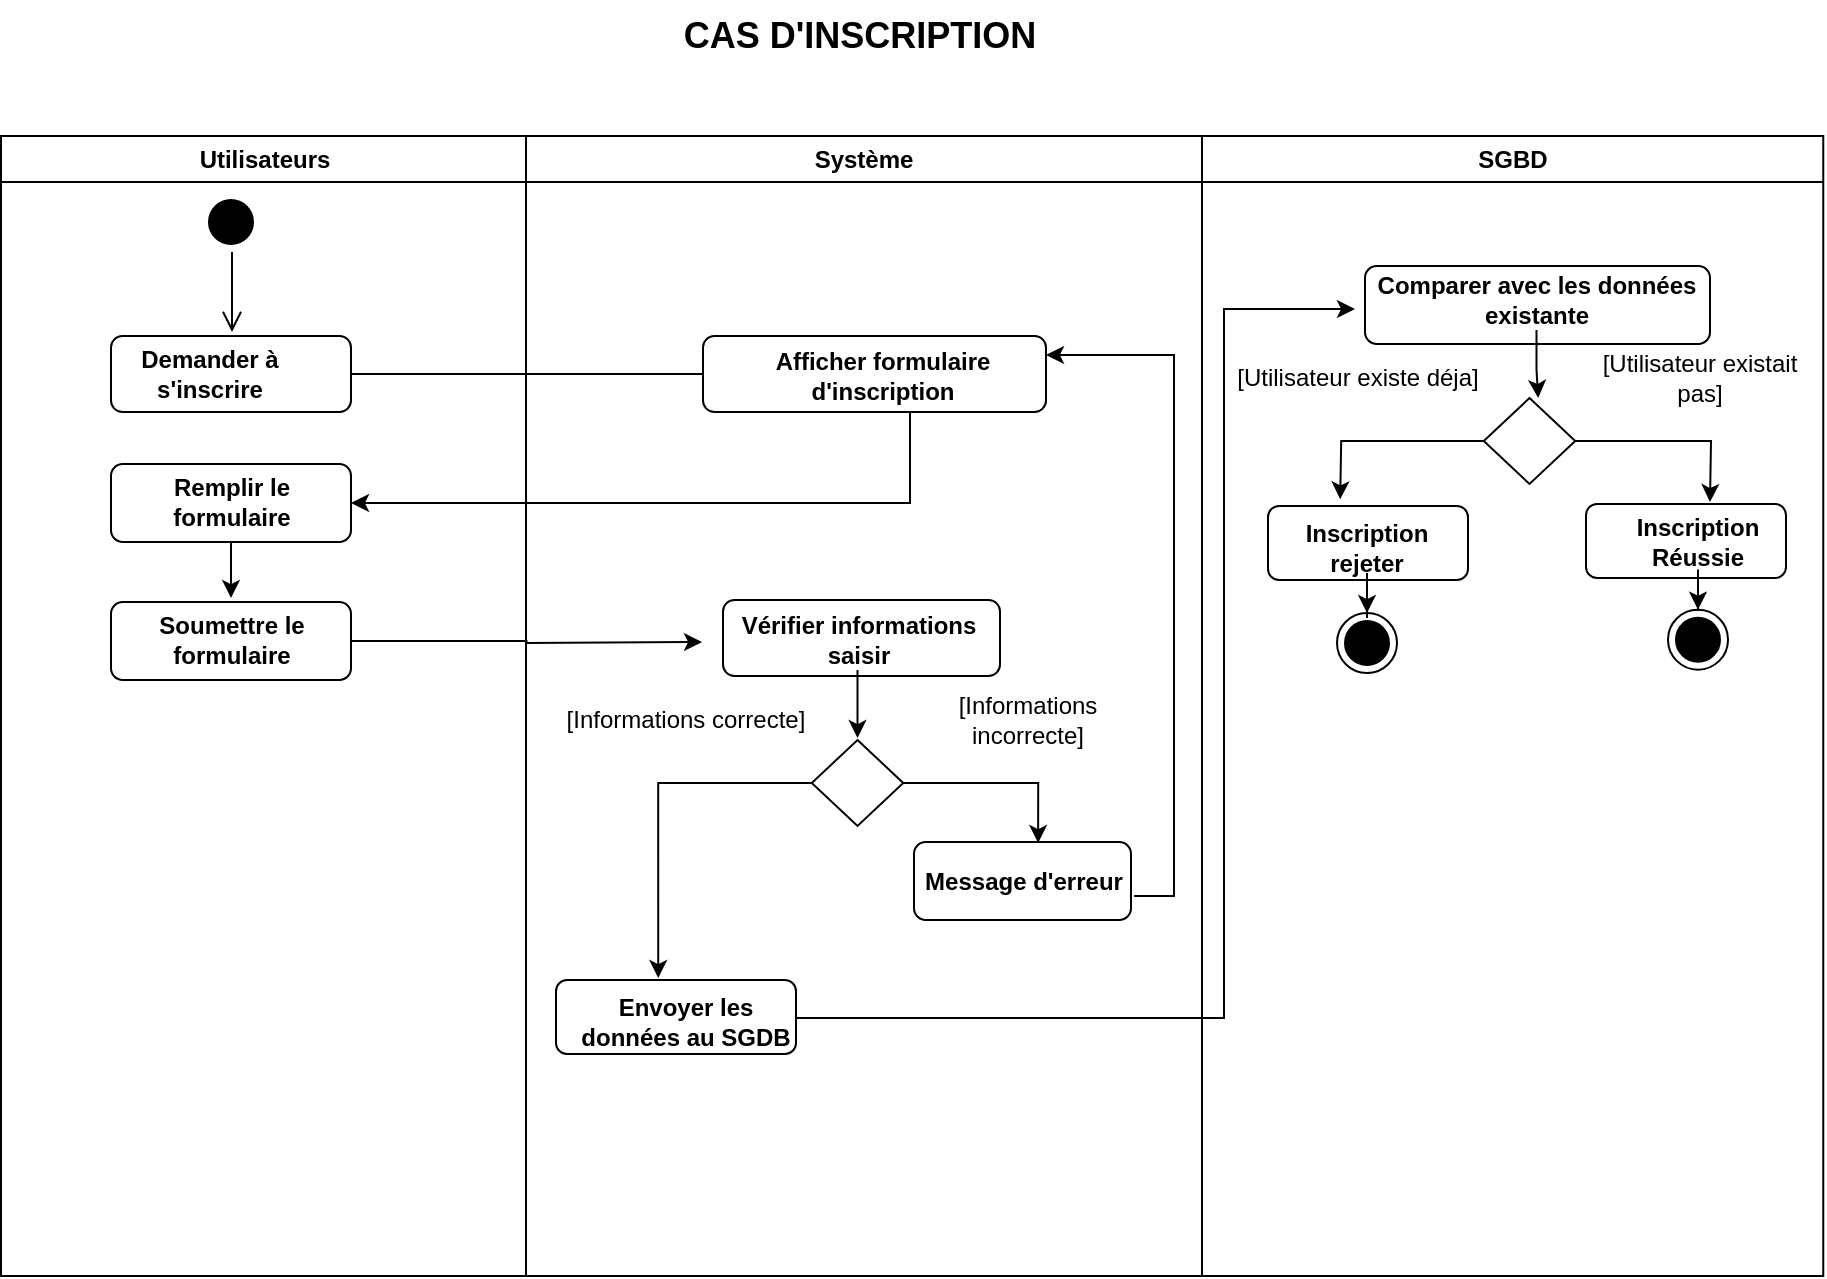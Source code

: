 <mxfile version="26.2.14">
  <diagram name="Page-1" id="e7e014a7-5840-1c2e-5031-d8a46d1fe8dd">
    <mxGraphModel dx="1222" dy="733" grid="0" gridSize="10" guides="1" tooltips="1" connect="1" arrows="1" fold="1" page="1" pageScale="1" pageWidth="1169" pageHeight="826" background="none" math="0" shadow="0">
      <root>
        <mxCell id="0" />
        <mxCell id="1" parent="0" />
        <mxCell id="2" value="Utilisateurs" style="swimlane;whiteSpace=wrap;movable=1;resizable=1;rotatable=1;deletable=1;editable=1;locked=0;connectable=1;" parent="1" vertex="1">
          <mxGeometry x="164.5" y="128" width="262.5" height="570" as="geometry" />
        </mxCell>
        <mxCell id="5" value="" style="ellipse;shape=startState;fillColor=#000000;strokeColor=#000000;" parent="2" vertex="1">
          <mxGeometry x="100" y="28" width="30" height="30" as="geometry" />
        </mxCell>
        <mxCell id="6" value="" style="edgeStyle=elbowEdgeStyle;elbow=horizontal;verticalAlign=bottom;endArrow=open;endSize=8;strokeColor=#000000;endFill=1;rounded=0" parent="2" source="5" edge="1">
          <mxGeometry x="100" y="40" as="geometry">
            <mxPoint x="115.5" y="98" as="targetPoint" />
          </mxGeometry>
        </mxCell>
        <mxCell id="aJgPdssfd5ZBFopepQbS-44" style="edgeStyle=orthogonalEdgeStyle;rounded=0;orthogonalLoop=1;jettySize=auto;html=1;" parent="2" source="aJgPdssfd5ZBFopepQbS-41" edge="1">
          <mxGeometry relative="1" as="geometry">
            <mxPoint x="364.417" y="119" as="targetPoint" />
          </mxGeometry>
        </mxCell>
        <mxCell id="aJgPdssfd5ZBFopepQbS-41" value="" style="rounded=1;whiteSpace=wrap;html=1;" parent="2" vertex="1">
          <mxGeometry x="55" y="100" width="120" height="38" as="geometry" />
        </mxCell>
        <mxCell id="aJgPdssfd5ZBFopepQbS-42" value="&lt;b&gt;Demander à s&#39;inscrire&lt;/b&gt;" style="text;html=1;align=center;verticalAlign=middle;whiteSpace=wrap;rounded=0;" parent="2" vertex="1">
          <mxGeometry x="63" y="104" width="82" height="30" as="geometry" />
        </mxCell>
        <mxCell id="aJgPdssfd5ZBFopepQbS-51" style="edgeStyle=orthogonalEdgeStyle;rounded=0;orthogonalLoop=1;jettySize=auto;html=1;" parent="2" source="aJgPdssfd5ZBFopepQbS-48" edge="1">
          <mxGeometry relative="1" as="geometry">
            <mxPoint x="115" y="231.005" as="targetPoint" />
          </mxGeometry>
        </mxCell>
        <mxCell id="aJgPdssfd5ZBFopepQbS-48" value="" style="rounded=1;whiteSpace=wrap;html=1;" parent="2" vertex="1">
          <mxGeometry x="55" y="164" width="120" height="39" as="geometry" />
        </mxCell>
        <mxCell id="aJgPdssfd5ZBFopepQbS-49" value="&lt;b&gt;Remplir le formulaire&lt;/b&gt;" style="text;html=1;align=center;verticalAlign=middle;whiteSpace=wrap;rounded=0;" parent="2" vertex="1">
          <mxGeometry x="76" y="168" width="78" height="30" as="geometry" />
        </mxCell>
        <mxCell id="aJgPdssfd5ZBFopepQbS-54" style="edgeStyle=orthogonalEdgeStyle;rounded=0;orthogonalLoop=1;jettySize=auto;html=1;" parent="2" source="aJgPdssfd5ZBFopepQbS-52" edge="1">
          <mxGeometry relative="1" as="geometry">
            <mxPoint x="350.5" y="253" as="targetPoint" />
          </mxGeometry>
        </mxCell>
        <mxCell id="aJgPdssfd5ZBFopepQbS-52" value="" style="rounded=1;whiteSpace=wrap;html=1;" parent="2" vertex="1">
          <mxGeometry x="55" y="233" width="120" height="39" as="geometry" />
        </mxCell>
        <mxCell id="aJgPdssfd5ZBFopepQbS-53" value="&lt;b&gt;Soumettre le formulaire&lt;/b&gt;" style="text;html=1;align=center;verticalAlign=middle;whiteSpace=wrap;rounded=0;" parent="2" vertex="1">
          <mxGeometry x="76" y="237" width="78" height="30" as="geometry" />
        </mxCell>
        <mxCell id="3" value="Système" style="swimlane;whiteSpace=wrap;movable=1;resizable=1;rotatable=1;deletable=1;editable=1;locked=0;connectable=1;" parent="1" vertex="1">
          <mxGeometry x="427" y="128" width="338" height="570" as="geometry" />
        </mxCell>
        <mxCell id="aJgPdssfd5ZBFopepQbS-45" value="" style="rounded=1;whiteSpace=wrap;html=1;" parent="3" vertex="1">
          <mxGeometry x="88.5" y="100" width="171.5" height="38" as="geometry" />
        </mxCell>
        <mxCell id="aJgPdssfd5ZBFopepQbS-46" value="&lt;b&gt;Afficher formulaire d&#39;inscription&lt;/b&gt;" style="text;html=1;align=center;verticalAlign=middle;whiteSpace=wrap;rounded=0;" parent="3" vertex="1">
          <mxGeometry x="115.5" y="105" width="124.5" height="30" as="geometry" />
        </mxCell>
        <mxCell id="aJgPdssfd5ZBFopepQbS-55" value="" style="rounded=1;whiteSpace=wrap;html=1;" parent="3" vertex="1">
          <mxGeometry x="98.5" y="232" width="138.5" height="38" as="geometry" />
        </mxCell>
        <mxCell id="aJgPdssfd5ZBFopepQbS-67" style="edgeStyle=orthogonalEdgeStyle;rounded=0;orthogonalLoop=1;jettySize=auto;html=1;" parent="3" source="aJgPdssfd5ZBFopepQbS-56" edge="1">
          <mxGeometry relative="1" as="geometry">
            <mxPoint x="165.75" y="301.005" as="targetPoint" />
          </mxGeometry>
        </mxCell>
        <mxCell id="aJgPdssfd5ZBFopepQbS-56" value="&lt;b&gt;Vérifier informations saisir&lt;/b&gt;" style="text;html=1;align=center;verticalAlign=middle;whiteSpace=wrap;rounded=0;" parent="3" vertex="1">
          <mxGeometry x="103.5" y="237" width="124.5" height="30" as="geometry" />
        </mxCell>
        <mxCell id="aJgPdssfd5ZBFopepQbS-74" style="edgeStyle=orthogonalEdgeStyle;rounded=0;orthogonalLoop=1;jettySize=auto;html=1;entryX=0.426;entryY=-0.027;entryDx=0;entryDy=0;entryPerimeter=0;" parent="3" source="aJgPdssfd5ZBFopepQbS-61" target="aJgPdssfd5ZBFopepQbS-101" edge="1">
          <mxGeometry relative="1" as="geometry">
            <mxPoint x="71.083" y="352.672" as="targetPoint" />
          </mxGeometry>
        </mxCell>
        <mxCell id="aJgPdssfd5ZBFopepQbS-61" value="" style="rhombus;whiteSpace=wrap;html=1;" parent="3" vertex="1">
          <mxGeometry x="142.88" y="302" width="45.75" height="43" as="geometry" />
        </mxCell>
        <mxCell id="aJgPdssfd5ZBFopepQbS-65" value="" style="rounded=1;whiteSpace=wrap;html=1;" parent="3" vertex="1">
          <mxGeometry x="194" y="353" width="108.5" height="39" as="geometry" />
        </mxCell>
        <mxCell id="aJgPdssfd5ZBFopepQbS-66" style="edgeStyle=orthogonalEdgeStyle;rounded=0;orthogonalLoop=1;jettySize=auto;html=1;entryX=0.572;entryY=0.013;entryDx=0;entryDy=0;entryPerimeter=0;" parent="3" source="aJgPdssfd5ZBFopepQbS-61" target="aJgPdssfd5ZBFopepQbS-65" edge="1">
          <mxGeometry relative="1" as="geometry" />
        </mxCell>
        <mxCell id="aJgPdssfd5ZBFopepQbS-75" style="edgeStyle=orthogonalEdgeStyle;rounded=0;orthogonalLoop=1;jettySize=auto;html=1;entryX=1;entryY=0.25;entryDx=0;entryDy=0;exitX=1;exitY=0.75;exitDx=0;exitDy=0;" parent="3" source="aJgPdssfd5ZBFopepQbS-71" target="aJgPdssfd5ZBFopepQbS-45" edge="1">
          <mxGeometry relative="1" as="geometry" />
        </mxCell>
        <mxCell id="aJgPdssfd5ZBFopepQbS-71" value="&lt;b&gt;Message d&#39;erreur&lt;/b&gt;" style="text;html=1;align=center;verticalAlign=middle;whiteSpace=wrap;rounded=0;" parent="3" vertex="1">
          <mxGeometry x="194" y="357.5" width="110" height="30" as="geometry" />
        </mxCell>
        <mxCell id="aJgPdssfd5ZBFopepQbS-78" value="[Informations correcte]" style="text;html=1;align=center;verticalAlign=middle;whiteSpace=wrap;rounded=0;" parent="3" vertex="1">
          <mxGeometry x="18" y="277" width="124" height="30" as="geometry" />
        </mxCell>
        <mxCell id="aJgPdssfd5ZBFopepQbS-79" value="[Informations incorrecte]" style="text;html=1;align=center;verticalAlign=middle;whiteSpace=wrap;rounded=0;" parent="3" vertex="1">
          <mxGeometry x="188.63" y="277" width="124" height="30" as="geometry" />
        </mxCell>
        <mxCell id="aJgPdssfd5ZBFopepQbS-101" value="" style="rounded=1;whiteSpace=wrap;html=1;" parent="3" vertex="1">
          <mxGeometry x="15" y="422" width="120" height="37" as="geometry" />
        </mxCell>
        <mxCell id="aJgPdssfd5ZBFopepQbS-102" value="&lt;b&gt;Envoyer les données au SGDB&lt;/b&gt;" style="text;html=1;align=center;verticalAlign=middle;whiteSpace=wrap;rounded=0;" parent="3" vertex="1">
          <mxGeometry x="25" y="428" width="110" height="30" as="geometry" />
        </mxCell>
        <mxCell id="aJgPdssfd5ZBFopepQbS-50" style="edgeStyle=orthogonalEdgeStyle;rounded=0;orthogonalLoop=1;jettySize=auto;html=1;entryX=1;entryY=0.5;entryDx=0;entryDy=0;" parent="1" source="aJgPdssfd5ZBFopepQbS-45" target="aJgPdssfd5ZBFopepQbS-48" edge="1">
          <mxGeometry relative="1" as="geometry">
            <Array as="points">
              <mxPoint x="619" y="311" />
            </Array>
          </mxGeometry>
        </mxCell>
        <mxCell id="aJgPdssfd5ZBFopepQbS-80" value="SGBD" style="swimlane;whiteSpace=wrap;movable=1;resizable=1;rotatable=1;deletable=1;editable=1;locked=0;connectable=1;" parent="1" vertex="1">
          <mxGeometry x="765" y="128" width="310.63" height="570" as="geometry" />
        </mxCell>
        <mxCell id="aJgPdssfd5ZBFopepQbS-114" value="" style="rounded=1;whiteSpace=wrap;html=1;" parent="aJgPdssfd5ZBFopepQbS-80" vertex="1">
          <mxGeometry x="192" y="184" width="100" height="37" as="geometry" />
        </mxCell>
        <mxCell id="aJgPdssfd5ZBFopepQbS-98" value="" style="rounded=1;whiteSpace=wrap;html=1;" parent="aJgPdssfd5ZBFopepQbS-80" vertex="1">
          <mxGeometry x="81.5" y="65" width="172.5" height="39" as="geometry" />
        </mxCell>
        <mxCell id="aJgPdssfd5ZBFopepQbS-99" value="&lt;b&gt;Comparer avec les données existante&lt;/b&gt;" style="text;html=1;align=center;verticalAlign=middle;whiteSpace=wrap;rounded=0;" parent="aJgPdssfd5ZBFopepQbS-80" vertex="1">
          <mxGeometry x="83" y="67" width="168.5" height="30" as="geometry" />
        </mxCell>
        <mxCell id="aJgPdssfd5ZBFopepQbS-104" style="edgeStyle=orthogonalEdgeStyle;rounded=0;orthogonalLoop=1;jettySize=auto;html=1;" parent="aJgPdssfd5ZBFopepQbS-80" source="aJgPdssfd5ZBFopepQbS-105" edge="1">
          <mxGeometry relative="1" as="geometry">
            <mxPoint x="69.083" y="181.672" as="targetPoint" />
          </mxGeometry>
        </mxCell>
        <mxCell id="aJgPdssfd5ZBFopepQbS-105" value="" style="rhombus;whiteSpace=wrap;html=1;" parent="aJgPdssfd5ZBFopepQbS-80" vertex="1">
          <mxGeometry x="140.88" y="131" width="45.75" height="43" as="geometry" />
        </mxCell>
        <mxCell id="aJgPdssfd5ZBFopepQbS-106" style="edgeStyle=orthogonalEdgeStyle;rounded=0;orthogonalLoop=1;jettySize=auto;html=1;entryX=0.572;entryY=0.013;entryDx=0;entryDy=0;entryPerimeter=0;" parent="aJgPdssfd5ZBFopepQbS-80" source="aJgPdssfd5ZBFopepQbS-105" edge="1">
          <mxGeometry relative="1" as="geometry">
            <mxPoint x="254" y="183" as="targetPoint" />
          </mxGeometry>
        </mxCell>
        <mxCell id="aJgPdssfd5ZBFopepQbS-107" value="&lt;b&gt;Inscription Réussie&lt;/b&gt;" style="text;html=1;align=center;verticalAlign=middle;whiteSpace=wrap;rounded=0;" parent="aJgPdssfd5ZBFopepQbS-80" vertex="1">
          <mxGeometry x="204" y="187.5" width="88" height="30" as="geometry" />
        </mxCell>
        <mxCell id="aJgPdssfd5ZBFopepQbS-108" value="" style="rounded=1;whiteSpace=wrap;html=1;" parent="aJgPdssfd5ZBFopepQbS-80" vertex="1">
          <mxGeometry x="33" y="185" width="100" height="37" as="geometry" />
        </mxCell>
        <mxCell id="aJgPdssfd5ZBFopepQbS-109" value="&lt;b&gt;Inscription rejeter&lt;/b&gt;" style="text;html=1;align=center;verticalAlign=middle;whiteSpace=wrap;rounded=0;" parent="aJgPdssfd5ZBFopepQbS-80" vertex="1">
          <mxGeometry x="32" y="191" width="101" height="30" as="geometry" />
        </mxCell>
        <mxCell id="aJgPdssfd5ZBFopepQbS-110" value="[Utilisateur existe déja]" style="text;html=1;align=center;verticalAlign=middle;whiteSpace=wrap;rounded=0;" parent="aJgPdssfd5ZBFopepQbS-80" vertex="1">
          <mxGeometry x="16" y="106" width="124" height="30" as="geometry" />
        </mxCell>
        <mxCell id="aJgPdssfd5ZBFopepQbS-111" value="[Utilisateur existait pas]" style="text;html=1;align=center;verticalAlign=middle;whiteSpace=wrap;rounded=0;" parent="aJgPdssfd5ZBFopepQbS-80" vertex="1">
          <mxGeometry x="186.63" y="106" width="124" height="30" as="geometry" />
        </mxCell>
        <mxCell id="aJgPdssfd5ZBFopepQbS-103" style="edgeStyle=orthogonalEdgeStyle;rounded=0;orthogonalLoop=1;jettySize=auto;html=1;entryX=0;entryY=0.5;entryDx=0;entryDy=0;exitX=1;exitY=0.5;exitDx=0;exitDy=0;" parent="aJgPdssfd5ZBFopepQbS-80" source="aJgPdssfd5ZBFopepQbS-102" edge="1">
          <mxGeometry relative="1" as="geometry">
            <mxPoint x="-216" y="440.5" as="sourcePoint" />
            <mxPoint x="76.5" y="86.5" as="targetPoint" />
            <Array as="points">
              <mxPoint x="-203" y="441" />
              <mxPoint x="11" y="441" />
              <mxPoint x="11" y="87" />
            </Array>
          </mxGeometry>
        </mxCell>
        <mxCell id="aJgPdssfd5ZBFopepQbS-113" style="edgeStyle=orthogonalEdgeStyle;rounded=0;orthogonalLoop=1;jettySize=auto;html=1;entryX=0.595;entryY=0;entryDx=0;entryDy=0;entryPerimeter=0;" parent="aJgPdssfd5ZBFopepQbS-80" source="aJgPdssfd5ZBFopepQbS-99" target="aJgPdssfd5ZBFopepQbS-105" edge="1">
          <mxGeometry relative="1" as="geometry" />
        </mxCell>
        <mxCell id="aJgPdssfd5ZBFopepQbS-116" value="" style="ellipse;html=1;shape=endState;fillColor=#000000;strokeColor=#000000;" parent="1" vertex="1">
          <mxGeometry x="832.5" y="366.505" width="30" height="30" as="geometry" />
        </mxCell>
        <mxCell id="aJgPdssfd5ZBFopepQbS-115" style="edgeStyle=orthogonalEdgeStyle;rounded=0;orthogonalLoop=1;jettySize=auto;html=1;" parent="1" source="aJgPdssfd5ZBFopepQbS-109" target="aJgPdssfd5ZBFopepQbS-116" edge="1">
          <mxGeometry relative="1" as="geometry">
            <mxPoint x="847.5" y="381.505" as="targetPoint" />
          </mxGeometry>
        </mxCell>
        <mxCell id="aJgPdssfd5ZBFopepQbS-118" value="" style="ellipse;html=1;shape=endState;fillColor=#000000;strokeColor=#000000;" parent="1" vertex="1">
          <mxGeometry x="998" y="364.839" width="30" height="30" as="geometry" />
        </mxCell>
        <mxCell id="aJgPdssfd5ZBFopepQbS-117" style="edgeStyle=orthogonalEdgeStyle;rounded=0;orthogonalLoop=1;jettySize=auto;html=1;" parent="1" source="aJgPdssfd5ZBFopepQbS-107" target="aJgPdssfd5ZBFopepQbS-118" edge="1">
          <mxGeometry relative="1" as="geometry">
            <mxPoint x="1013" y="379.839" as="targetPoint" />
          </mxGeometry>
        </mxCell>
        <mxCell id="kwor3Pn5_yZc5-6zr45o-6" value="&lt;blockquote style=&quot;margin: 0 0 0 40px; border: none; padding: 0px;&quot;&gt;&lt;font style=&quot;font-size: 18px;&quot;&gt;&lt;b style=&quot;&quot;&gt;CAS D&#39;INSCRIPTION&lt;/b&gt;&lt;/font&gt;&lt;/blockquote&gt;" style="text;html=1;align=center;verticalAlign=middle;whiteSpace=wrap;rounded=0;" parent="1" vertex="1">
          <mxGeometry x="363" y="60" width="421.5" height="36" as="geometry" />
        </mxCell>
      </root>
    </mxGraphModel>
  </diagram>
</mxfile>
